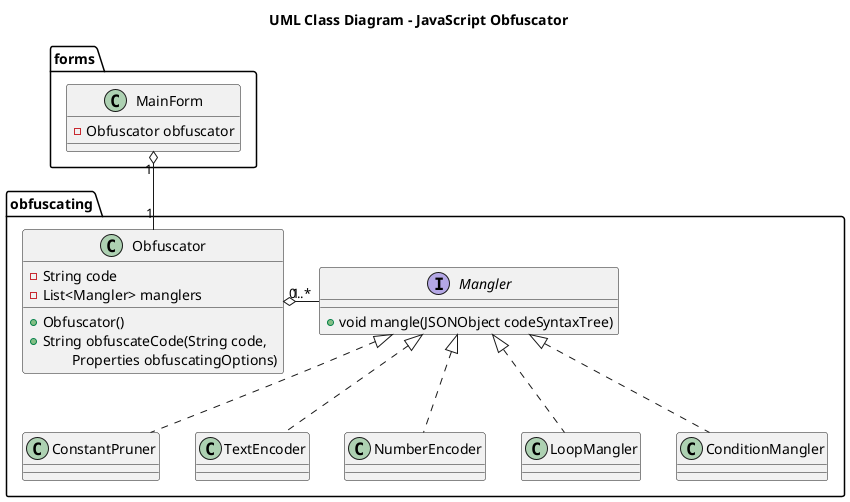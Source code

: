 @startuml
    title UML Class Diagram - JavaScript Obfuscator
    package obfuscating {

        class Obfuscator {
            -String code
            -List<Mangler> manglers

            +Obfuscator()
            +String obfuscateCode(String code, 
                \tProperties obfuscatingOptions)
        }

        interface Mangler {
            +void mangle(JSONObject codeSyntaxTree)
        }

        class ConstantPruner implements Mangler
        class TextEncoder implements Mangler
        class NumberEncoder implements Mangler
        class LoopMangler implements Mangler
        class ConditionMangler implements Mangler
        
        Obfuscator "1" o- "0..*" Mangler
    }

    package forms {
        class MainForm {
            -Obfuscator obfuscator
        }
    }

    MainForm "1" o-- "1" Obfuscator
@enduml
